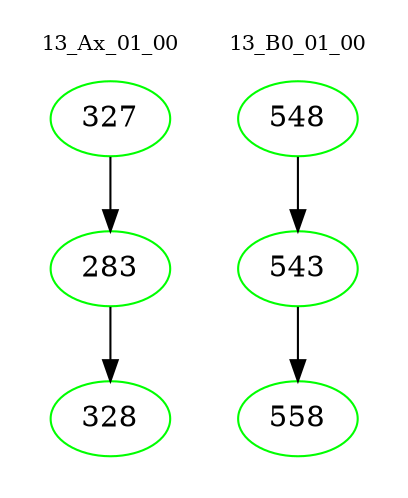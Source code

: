digraph{
subgraph cluster_0 {
color = white
label = "13_Ax_01_00";
fontsize=10;
T0_327 [label="327", color="green"]
T0_327 -> T0_283 [color="black"]
T0_283 [label="283", color="green"]
T0_283 -> T0_328 [color="black"]
T0_328 [label="328", color="green"]
}
subgraph cluster_1 {
color = white
label = "13_B0_01_00";
fontsize=10;
T1_548 [label="548", color="green"]
T1_548 -> T1_543 [color="black"]
T1_543 [label="543", color="green"]
T1_543 -> T1_558 [color="black"]
T1_558 [label="558", color="green"]
}
}
